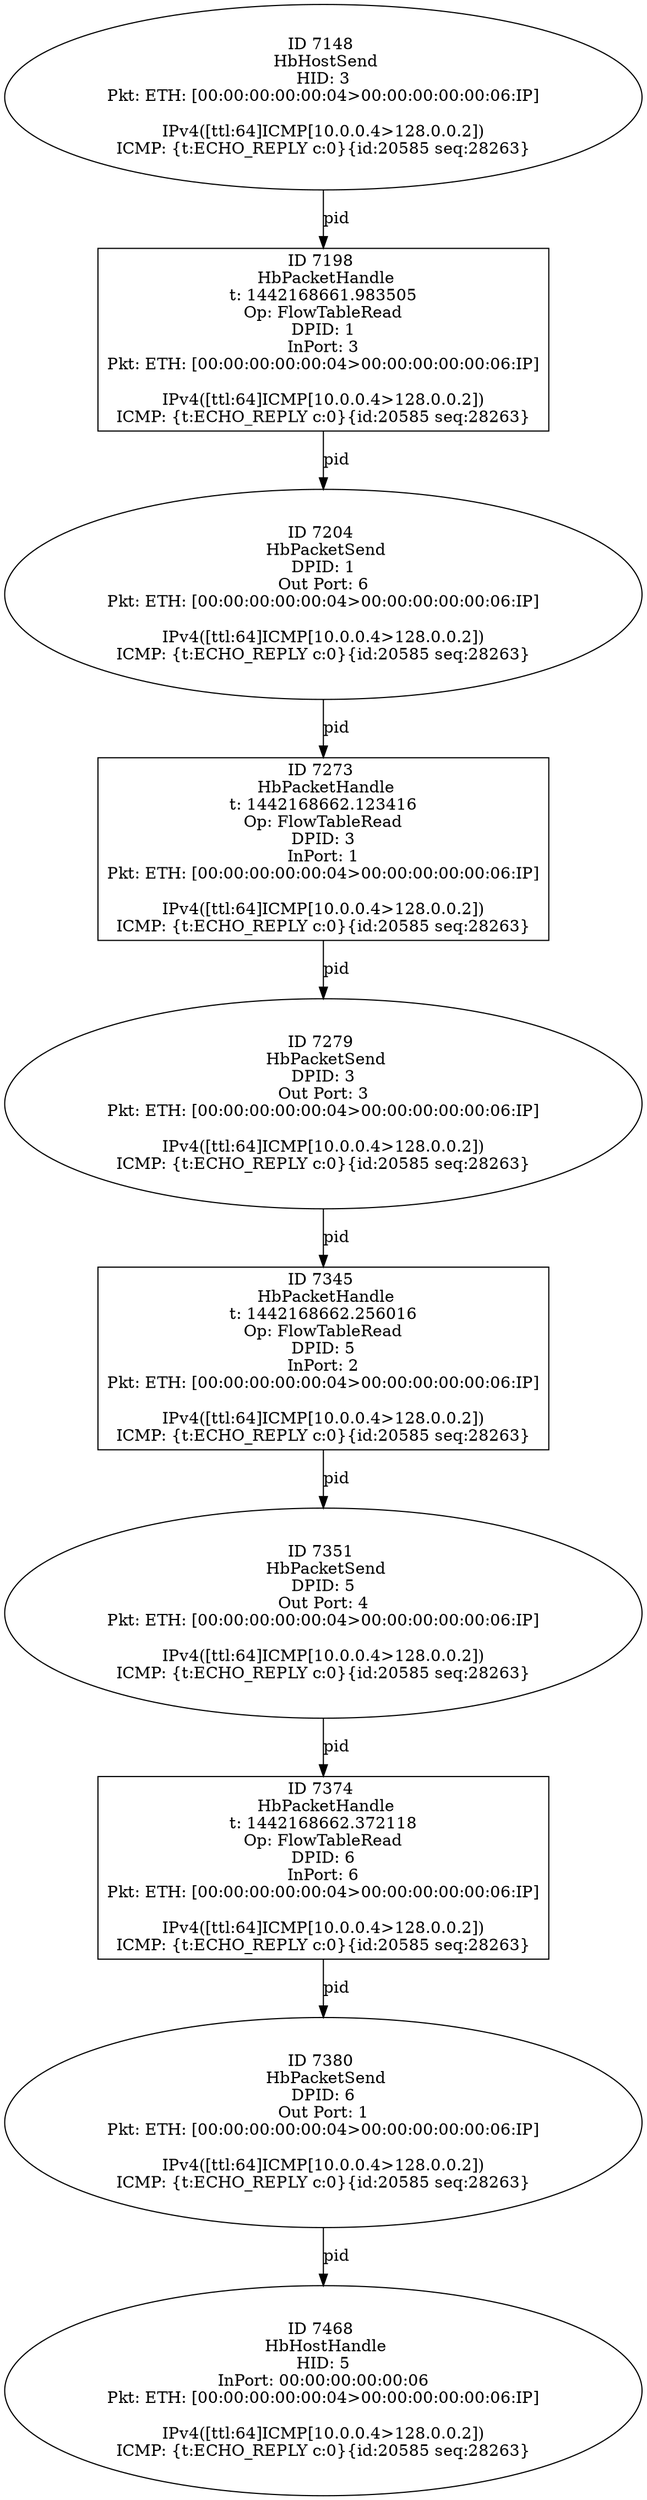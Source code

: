 strict digraph G {
7204 [shape=oval, event=<hb_events.HbPacketSend object at 0x10bb6c450>, label="ID 7204 
 HbPacketSend
DPID: 1
Out Port: 6
Pkt: ETH: [00:00:00:00:00:04>00:00:00:00:00:06:IP]

IPv4([ttl:64]ICMP[10.0.0.4>128.0.0.2])
ICMP: {t:ECHO_REPLY c:0}{id:20585 seq:28263}"];
7273 [shape=box, event=<hb_events.HbPacketHandle object at 0x10bb9bfd0>, label="ID 7273 
 HbPacketHandle
t: 1442168662.123416
Op: FlowTableRead
DPID: 3
InPort: 1
Pkt: ETH: [00:00:00:00:00:04>00:00:00:00:00:06:IP]

IPv4([ttl:64]ICMP[10.0.0.4>128.0.0.2])
ICMP: {t:ECHO_REPLY c:0}{id:20585 seq:28263}"];
7148 [shape=oval, event=<hb_events.HbHostSend object at 0x10bb2bb50>, label="ID 7148 
 HbHostSend
HID: 3
Pkt: ETH: [00:00:00:00:00:04>00:00:00:00:00:06:IP]

IPv4([ttl:64]ICMP[10.0.0.4>128.0.0.2])
ICMP: {t:ECHO_REPLY c:0}{id:20585 seq:28263}"];
7374 [shape=box, event=<hb_events.HbPacketHandle object at 0x10bbf1150>, label="ID 7374 
 HbPacketHandle
t: 1442168662.372118
Op: FlowTableRead
DPID: 6
InPort: 6
Pkt: ETH: [00:00:00:00:00:04>00:00:00:00:00:06:IP]

IPv4([ttl:64]ICMP[10.0.0.4>128.0.0.2])
ICMP: {t:ECHO_REPLY c:0}{id:20585 seq:28263}"];
7279 [shape=oval, event=<hb_events.HbPacketSend object at 0x10bba3310>, label="ID 7279 
 HbPacketSend
DPID: 3
Out Port: 3
Pkt: ETH: [00:00:00:00:00:04>00:00:00:00:00:06:IP]

IPv4([ttl:64]ICMP[10.0.0.4>128.0.0.2])
ICMP: {t:ECHO_REPLY c:0}{id:20585 seq:28263}"];
7345 [shape=box, event=<hb_events.HbPacketHandle object at 0x10bbdb690>, label="ID 7345 
 HbPacketHandle
t: 1442168662.256016
Op: FlowTableRead
DPID: 5
InPort: 2
Pkt: ETH: [00:00:00:00:00:04>00:00:00:00:00:06:IP]

IPv4([ttl:64]ICMP[10.0.0.4>128.0.0.2])
ICMP: {t:ECHO_REPLY c:0}{id:20585 seq:28263}"];
7380 [shape=oval, event=<hb_events.HbPacketSend object at 0x10bbf1510>, label="ID 7380 
 HbPacketSend
DPID: 6
Out Port: 1
Pkt: ETH: [00:00:00:00:00:04>00:00:00:00:00:06:IP]

IPv4([ttl:64]ICMP[10.0.0.4>128.0.0.2])
ICMP: {t:ECHO_REPLY c:0}{id:20585 seq:28263}"];
7351 [shape=oval, event=<hb_events.HbPacketSend object at 0x10bbdb2d0>, label="ID 7351 
 HbPacketSend
DPID: 5
Out Port: 4
Pkt: ETH: [00:00:00:00:00:04>00:00:00:00:00:06:IP]

IPv4([ttl:64]ICMP[10.0.0.4>128.0.0.2])
ICMP: {t:ECHO_REPLY c:0}{id:20585 seq:28263}"];
7468 [shape=oval, event=<hb_events.HbHostHandle object at 0x10bc4b990>, label="ID 7468 
 HbHostHandle
HID: 5
InPort: 00:00:00:00:00:06
Pkt: ETH: [00:00:00:00:00:04>00:00:00:00:00:06:IP]

IPv4([ttl:64]ICMP[10.0.0.4>128.0.0.2])
ICMP: {t:ECHO_REPLY c:0}{id:20585 seq:28263}"];
7198 [shape=box, event=<hb_events.HbPacketHandle object at 0x10bb55150>, label="ID 7198 
 HbPacketHandle
t: 1442168661.983505
Op: FlowTableRead
DPID: 1
InPort: 3
Pkt: ETH: [00:00:00:00:00:04>00:00:00:00:00:06:IP]

IPv4([ttl:64]ICMP[10.0.0.4>128.0.0.2])
ICMP: {t:ECHO_REPLY c:0}{id:20585 seq:28263}"];
7204 -> 7273  [rel=pid, label=pid];
7273 -> 7279  [rel=pid, label=pid];
7148 -> 7198  [rel=pid, label=pid];
7374 -> 7380  [rel=pid, label=pid];
7279 -> 7345  [rel=pid, label=pid];
7345 -> 7351  [rel=pid, label=pid];
7380 -> 7468  [rel=pid, label=pid];
7351 -> 7374  [rel=pid, label=pid];
7198 -> 7204  [rel=pid, label=pid];
}
